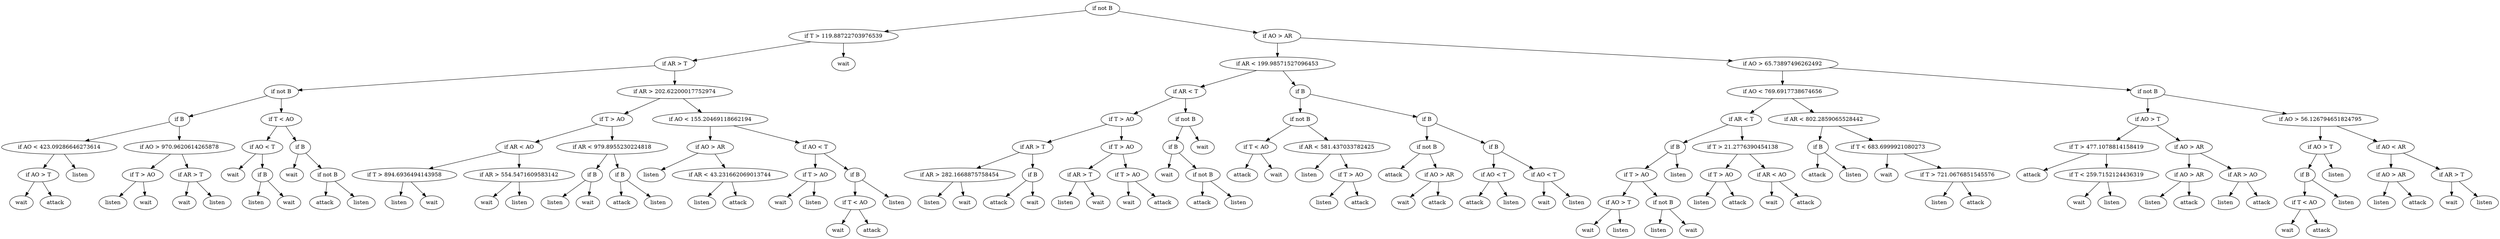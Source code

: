 digraph {
	0 [label="if not B"]
	1 [label="if T > 119.88722703976539"]
	2 [label="if AR > T"]
	3 [label="if not B"]
	4 [label="if B"]
	5 [label="if AO < 423.09286646273614"]
	6 [label="if AO > T"]
	7 [label=wait]
	6 -> 7
	8 [label=attack]
	6 -> 8
	5 -> 6
	9 [label=listen]
	5 -> 9
	4 -> 5
	10 [label="if AO > 970.9620614265878"]
	11 [label="if T > AO"]
	12 [label=listen]
	11 -> 12
	13 [label=wait]
	11 -> 13
	10 -> 11
	14 [label="if AR > T"]
	15 [label=wait]
	14 -> 15
	16 [label=listen]
	14 -> 16
	10 -> 14
	4 -> 10
	3 -> 4
	17 [label="if T < AO"]
	18 [label="if AO < T"]
	19 [label=wait]
	18 -> 19
	20 [label="if B"]
	21 [label=listen]
	20 -> 21
	22 [label=wait]
	20 -> 22
	18 -> 20
	17 -> 18
	23 [label="if B"]
	24 [label=wait]
	23 -> 24
	25 [label="if not B"]
	26 [label=attack]
	25 -> 26
	27 [label=listen]
	25 -> 27
	23 -> 25
	17 -> 23
	3 -> 17
	2 -> 3
	28 [label="if AR > 202.62200017752974"]
	29 [label="if T > AO"]
	30 [label="if AR < AO"]
	31 [label="if T > 894.6936494143958"]
	32 [label=listen]
	31 -> 32
	33 [label=wait]
	31 -> 33
	30 -> 31
	34 [label="if AR > 554.5471609583142"]
	35 [label=wait]
	34 -> 35
	36 [label=listen]
	34 -> 36
	30 -> 34
	29 -> 30
	37 [label="if AR < 979.8955230224818"]
	38 [label="if B"]
	39 [label=listen]
	38 -> 39
	40 [label=wait]
	38 -> 40
	37 -> 38
	41 [label="if B"]
	42 [label=attack]
	41 -> 42
	43 [label=listen]
	41 -> 43
	37 -> 41
	29 -> 37
	28 -> 29
	44 [label="if AO < 155.20469118662194"]
	45 [label="if AO > AR"]
	46 [label=listen]
	45 -> 46
	47 [label="if AR < 43.231662069013744"]
	48 [label=listen]
	47 -> 48
	49 [label=attack]
	47 -> 49
	45 -> 47
	44 -> 45
	50 [label="if AO < T"]
	51 [label="if T > AO"]
	52 [label=wait]
	51 -> 52
	53 [label=listen]
	51 -> 53
	50 -> 51
	54 [label="if B"]
	55 [label="if T < AO"]
	56 [label=wait]
	55 -> 56
	57 [label=attack]
	55 -> 57
	54 -> 55
	58 [label=listen]
	54 -> 58
	50 -> 54
	44 -> 50
	28 -> 44
	2 -> 28
	1 -> 2
	59 [label=wait]
	1 -> 59
	0 -> 1
	60 [label="if AO > AR"]
	61 [label="if AR < 199.98571527096453"]
	62 [label="if AR < T"]
	63 [label="if T > AO"]
	64 [label="if AR > T"]
	65 [label="if AR > 282.1668875758454"]
	66 [label=listen]
	65 -> 66
	67 [label=wait]
	65 -> 67
	64 -> 65
	68 [label="if B"]
	69 [label=attack]
	68 -> 69
	70 [label=wait]
	68 -> 70
	64 -> 68
	63 -> 64
	71 [label="if T > AO"]
	72 [label="if AR > T"]
	73 [label=listen]
	72 -> 73
	74 [label=wait]
	72 -> 74
	71 -> 72
	75 [label="if T > AO"]
	76 [label=wait]
	75 -> 76
	77 [label=attack]
	75 -> 77
	71 -> 75
	63 -> 71
	62 -> 63
	78 [label="if not B"]
	79 [label="if B"]
	80 [label=wait]
	79 -> 80
	81 [label="if not B"]
	82 [label=attack]
	81 -> 82
	83 [label=listen]
	81 -> 83
	79 -> 81
	78 -> 79
	84 [label=wait]
	78 -> 84
	62 -> 78
	61 -> 62
	85 [label="if B"]
	86 [label="if not B"]
	87 [label="if T < AO"]
	88 [label=attack]
	87 -> 88
	89 [label=wait]
	87 -> 89
	86 -> 87
	90 [label="if AR < 581.437033782425"]
	91 [label=listen]
	90 -> 91
	92 [label="if T > AO"]
	93 [label=listen]
	92 -> 93
	94 [label=attack]
	92 -> 94
	90 -> 92
	86 -> 90
	85 -> 86
	95 [label="if B"]
	96 [label="if not B"]
	97 [label=attack]
	96 -> 97
	98 [label="if AO > AR"]
	99 [label=wait]
	98 -> 99
	100 [label=attack]
	98 -> 100
	96 -> 98
	95 -> 96
	101 [label="if B"]
	102 [label="if AO < T"]
	103 [label=attack]
	102 -> 103
	104 [label=listen]
	102 -> 104
	101 -> 102
	105 [label="if AO < T"]
	106 [label=wait]
	105 -> 106
	107 [label=listen]
	105 -> 107
	101 -> 105
	95 -> 101
	85 -> 95
	61 -> 85
	60 -> 61
	108 [label="if AO > 65.73897496262492"]
	109 [label="if AO < 769.6917738674656"]
	110 [label="if AR < T"]
	111 [label="if B"]
	112 [label="if T > AO"]
	113 [label="if AO > T"]
	114 [label=wait]
	113 -> 114
	115 [label=listen]
	113 -> 115
	112 -> 113
	116 [label="if not B"]
	117 [label=listen]
	116 -> 117
	118 [label=wait]
	116 -> 118
	112 -> 116
	111 -> 112
	119 [label=listen]
	111 -> 119
	110 -> 111
	120 [label="if T > 21.2776390454138"]
	121 [label="if T > AO"]
	122 [label=listen]
	121 -> 122
	123 [label=attack]
	121 -> 123
	120 -> 121
	124 [label="if AR < AO"]
	125 [label=wait]
	124 -> 125
	126 [label=attack]
	124 -> 126
	120 -> 124
	110 -> 120
	109 -> 110
	127 [label="if AR < 802.2859065528442"]
	128 [label="if B"]
	129 [label=attack]
	128 -> 129
	130 [label=listen]
	128 -> 130
	127 -> 128
	131 [label="if T < 683.6999921080273"]
	132 [label=wait]
	131 -> 132
	133 [label="if T > 721.0676851545576"]
	134 [label=listen]
	133 -> 134
	135 [label=attack]
	133 -> 135
	131 -> 133
	127 -> 131
	109 -> 127
	108 -> 109
	136 [label="if not B"]
	137 [label="if AO > T"]
	138 [label="if T > 477.1078814158419"]
	139 [label=attack]
	138 -> 139
	140 [label="if T < 259.7152124436319"]
	141 [label=wait]
	140 -> 141
	142 [label=listen]
	140 -> 142
	138 -> 140
	137 -> 138
	143 [label="if AO > AR"]
	144 [label="if AO > AR"]
	145 [label=listen]
	144 -> 145
	146 [label=attack]
	144 -> 146
	143 -> 144
	147 [label="if AR > AO"]
	148 [label=listen]
	147 -> 148
	149 [label=attack]
	147 -> 149
	143 -> 147
	137 -> 143
	136 -> 137
	150 [label="if AO > 56.126794651824795"]
	151 [label="if AO > T"]
	152 [label="if B"]
	153 [label="if T < AO"]
	154 [label=wait]
	153 -> 154
	155 [label=attack]
	153 -> 155
	152 -> 153
	156 [label=listen]
	152 -> 156
	151 -> 152
	157 [label=listen]
	151 -> 157
	150 -> 151
	158 [label="if AO < AR"]
	159 [label="if AO > AR"]
	160 [label=listen]
	159 -> 160
	161 [label=attack]
	159 -> 161
	158 -> 159
	162 [label="if AR > T"]
	163 [label=wait]
	162 -> 163
	164 [label=listen]
	162 -> 164
	158 -> 162
	150 -> 158
	136 -> 150
	108 -> 136
	60 -> 108
	0 -> 60
}